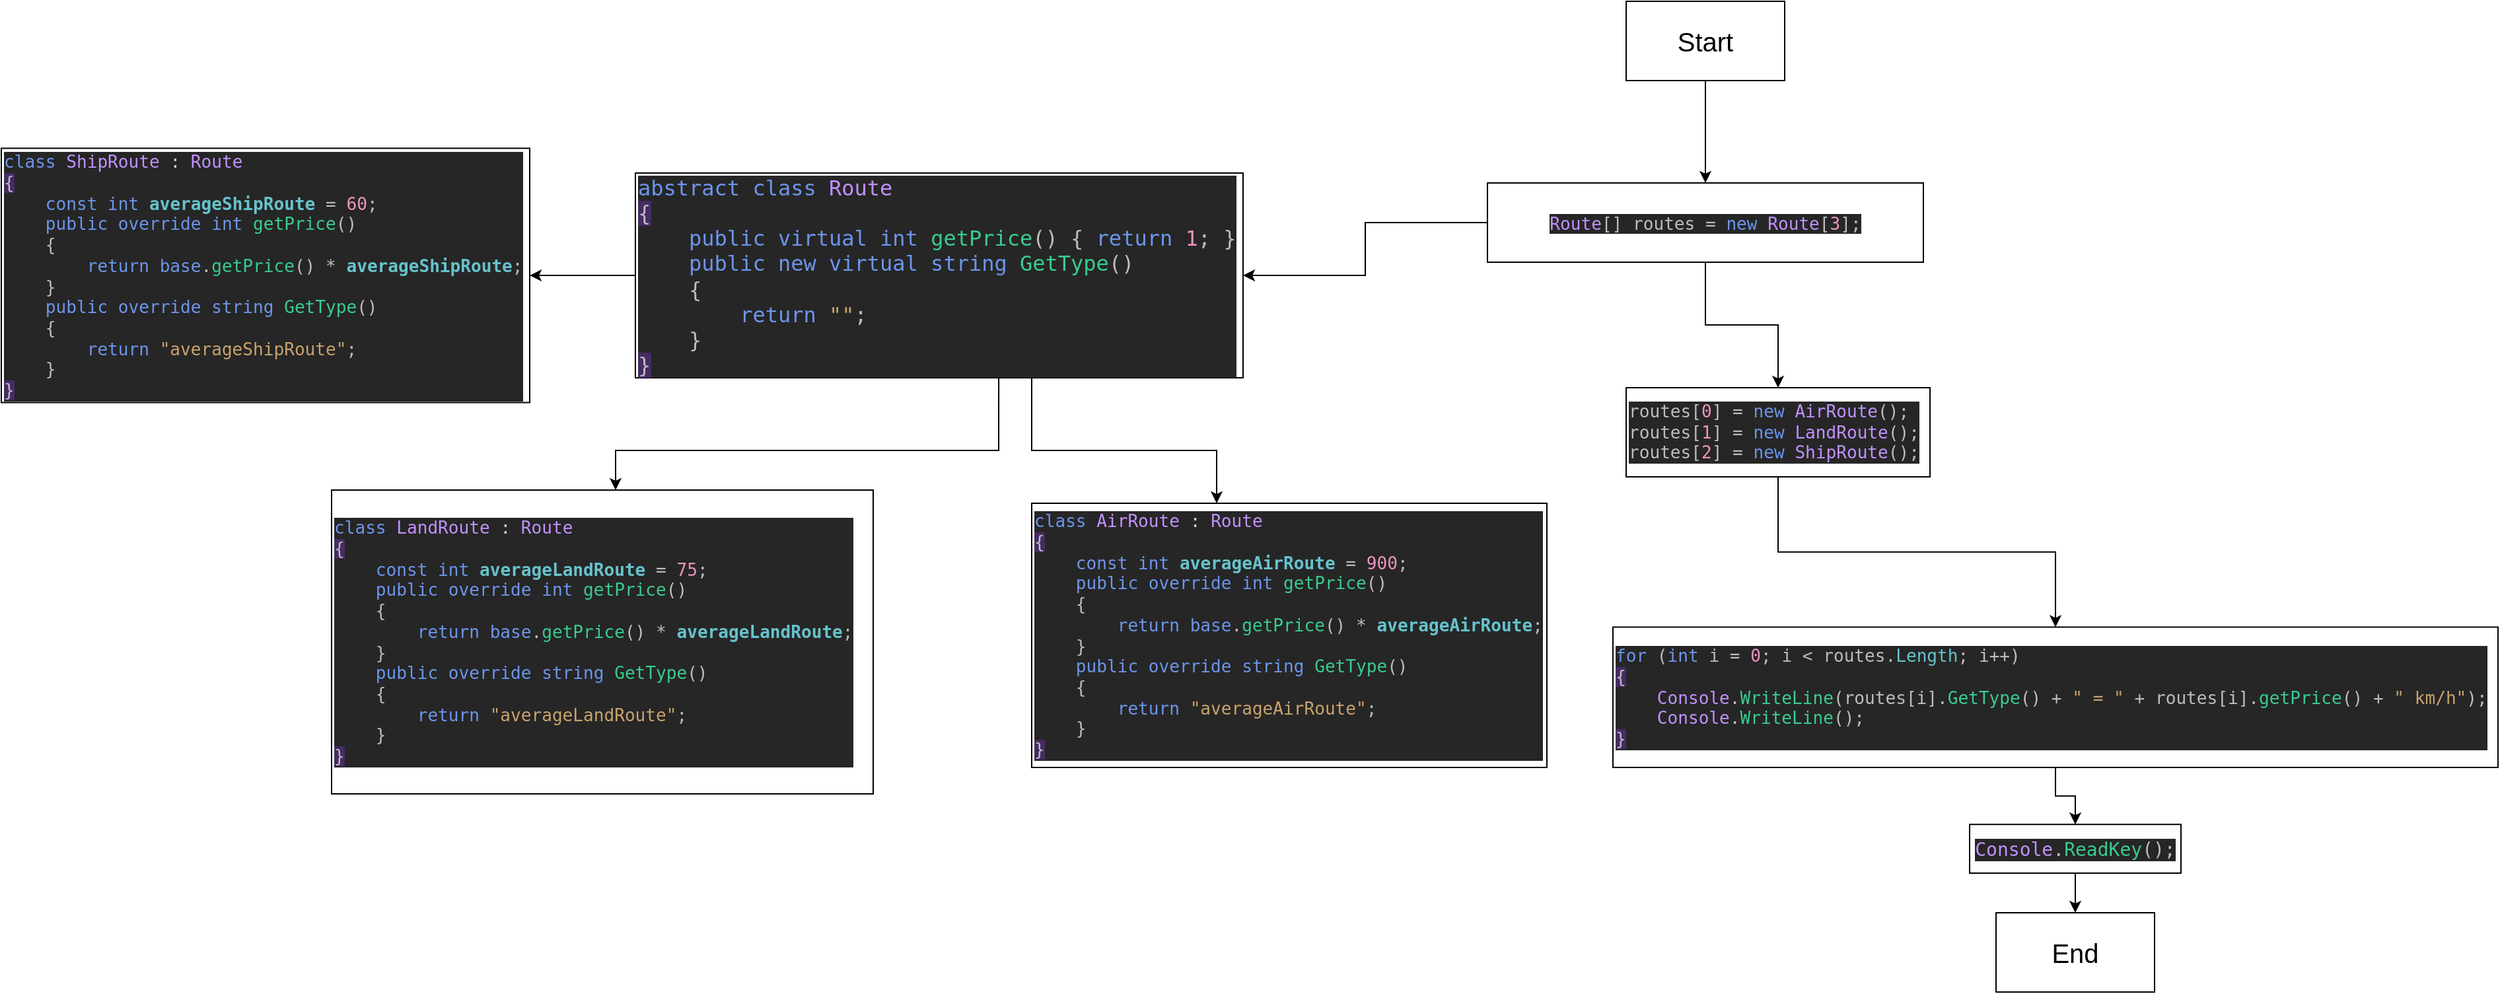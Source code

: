 <mxfile version="20.3.0" type="device"><diagram id="zmc2fwqnppm4f1MSMmcX" name="Page-1"><mxGraphModel dx="2738" dy="686" grid="1" gridSize="10" guides="1" tooltips="1" connect="1" arrows="1" fold="1" page="1" pageScale="1" pageWidth="1600" pageHeight="900" math="0" shadow="0"><root><mxCell id="0"/><mxCell id="1" parent="0"/><mxCell id="y3_CDErZtCAQsk4uawVy-12" value="" style="edgeStyle=orthogonalEdgeStyle;rounded=0;orthogonalLoop=1;jettySize=auto;html=1;fontSize=16;" parent="1" source="y3_CDErZtCAQsk4uawVy-9" target="y3_CDErZtCAQsk4uawVy-11" edge="1"><mxGeometry relative="1" as="geometry"/></mxCell><mxCell id="y3_CDErZtCAQsk4uawVy-9" value="&lt;font style=&quot;font-size: 20px;&quot;&gt;Start&lt;/font&gt;" style="whiteSpace=wrap;html=1;fillColor=none;fontStyle=0;startSize=26;" parent="1" vertex="1"><mxGeometry x="290" y="100" width="120" height="60" as="geometry"/></mxCell><mxCell id="y3_CDErZtCAQsk4uawVy-15" value="" style="edgeStyle=orthogonalEdgeStyle;rounded=0;orthogonalLoop=1;jettySize=auto;html=1;fontSize=16;" parent="1" source="y3_CDErZtCAQsk4uawVy-11" target="y3_CDErZtCAQsk4uawVy-14" edge="1"><mxGeometry relative="1" as="geometry"/></mxCell><mxCell id="y3_CDErZtCAQsk4uawVy-27" value="" style="edgeStyle=orthogonalEdgeStyle;rounded=0;orthogonalLoop=1;jettySize=auto;html=1;fontSize=16;" parent="1" source="y3_CDErZtCAQsk4uawVy-11" target="y3_CDErZtCAQsk4uawVy-26" edge="1"><mxGeometry relative="1" as="geometry"/></mxCell><mxCell id="y3_CDErZtCAQsk4uawVy-11" value="&lt;pre style=&quot;background-color:#262626;color:#d0d0d0;font-family:'JetBrains Mono',monospace;font-size:9.8pt;&quot;&gt;&lt;span style=&quot;color:#c191ff;&quot;&gt;Route&lt;/span&gt;&lt;span style=&quot;color:#bdbdbd;&quot;&gt;[] routes = &lt;/span&gt;&lt;span style=&quot;color:#6c95eb;&quot;&gt;new &lt;/span&gt;&lt;span style=&quot;color:#c191ff;&quot;&gt;Route&lt;/span&gt;&lt;span style=&quot;color:#bdbdbd;&quot;&gt;[&lt;/span&gt;&lt;span style=&quot;color:#ed94c0;&quot;&gt;3&lt;/span&gt;&lt;span style=&quot;color:#bdbdbd;&quot;&gt;];&lt;/span&gt;&lt;/pre&gt;" style="whiteSpace=wrap;html=1;fillColor=none;fontStyle=0;startSize=26;" parent="1" vertex="1"><mxGeometry x="185" y="237.5" width="330" height="60" as="geometry"/></mxCell><mxCell id="y3_CDErZtCAQsk4uawVy-21" value="" style="edgeStyle=orthogonalEdgeStyle;rounded=0;orthogonalLoop=1;jettySize=auto;html=1;fontSize=16;" parent="1" target="y3_CDErZtCAQsk4uawVy-20" edge="1"><mxGeometry relative="1" as="geometry"><Array as="points"><mxPoint x="-185" y="440"/><mxPoint x="-475" y="440"/></Array><mxPoint x="-184.952" y="385.0" as="sourcePoint"/></mxGeometry></mxCell><mxCell id="y3_CDErZtCAQsk4uawVy-19" value="" style="edgeStyle=orthogonalEdgeStyle;rounded=0;orthogonalLoop=1;jettySize=auto;html=1;fontSize=16;" parent="1" source="y3_CDErZtCAQsk4uawVy-14" target="y3_CDErZtCAQsk4uawVy-18" edge="1"><mxGeometry relative="1" as="geometry"/></mxCell><mxCell id="y3_CDErZtCAQsk4uawVy-24" value="" style="edgeStyle=orthogonalEdgeStyle;rounded=0;orthogonalLoop=1;jettySize=auto;html=1;fontSize=16;" parent="1" source="y3_CDErZtCAQsk4uawVy-14" target="y3_CDErZtCAQsk4uawVy-23" edge="1"><mxGeometry relative="1" as="geometry"><Array as="points"><mxPoint x="-160" y="440"/><mxPoint x="-20" y="440"/></Array></mxGeometry></mxCell><mxCell id="y3_CDErZtCAQsk4uawVy-14" value="&lt;pre style=&quot;background-color: rgb(38, 38, 38); color: rgb(208, 208, 208); font-family: &amp;quot;JetBrains Mono&amp;quot;, monospace; font-size: 16px;&quot;&gt;&lt;span style=&quot;color:#6c95eb;&quot;&gt;abstract class &lt;/span&gt;&lt;span style=&quot;color:#c191ff;&quot;&gt;Route&lt;br&gt;&lt;/span&gt;&lt;span style=&quot;color:#bdbdbd;background-color:#472b63;&quot;&gt;{&lt;/span&gt;&lt;span style=&quot;color:#bdbdbd;&quot;&gt;&lt;br&gt;&lt;/span&gt;&lt;span style=&quot;color:#bdbdbd;&quot;&gt;    &lt;/span&gt;&lt;span style=&quot;color:#6c95eb;&quot;&gt;public virtual int &lt;/span&gt;&lt;span style=&quot;color:#39cc8f;&quot;&gt;getPrice&lt;/span&gt;&lt;span style=&quot;color:#bdbdbd;&quot;&gt;() { &lt;/span&gt;&lt;span style=&quot;color:#6c95eb;&quot;&gt;return &lt;/span&gt;&lt;span style=&quot;color:#ed94c0;&quot;&gt;1&lt;/span&gt;&lt;span style=&quot;color:#bdbdbd;&quot;&gt;; }&lt;br&gt;&lt;/span&gt;&lt;span style=&quot;color:#bdbdbd;&quot;&gt;    &lt;/span&gt;&lt;span style=&quot;color:#6c95eb;&quot;&gt;public new virtual string &lt;/span&gt;&lt;span style=&quot;color:#39cc8f;&quot;&gt;GetType&lt;/span&gt;&lt;span style=&quot;color:#bdbdbd;&quot;&gt;()&lt;br&gt;&lt;/span&gt;&lt;span style=&quot;color:#bdbdbd;&quot;&gt;    {&lt;br&gt;&lt;/span&gt;&lt;span style=&quot;color:#bdbdbd;&quot;&gt;        &lt;/span&gt;&lt;span style=&quot;color:#6c95eb;&quot;&gt;return &lt;/span&gt;&lt;span style=&quot;color:#c9a26d;&quot;&gt;&quot;&quot;&lt;/span&gt;&lt;span style=&quot;color:#bdbdbd;&quot;&gt;;&lt;br&gt;&lt;/span&gt;&lt;span style=&quot;color:#bdbdbd;&quot;&gt;    }&lt;br&gt;&lt;/span&gt;&lt;span style=&quot;color:#bdbdbd;background-color:#472b63;&quot;&gt;}&lt;/span&gt;&lt;/pre&gt;" style="whiteSpace=wrap;html=1;fillColor=none;fontStyle=0;startSize=26;align=left;" parent="1" vertex="1"><mxGeometry x="-460" y="230" width="460" height="155" as="geometry"/></mxCell><mxCell id="y3_CDErZtCAQsk4uawVy-18" value="&lt;pre style=&quot;background-color:#262626;color:#d0d0d0;font-family:'JetBrains Mono',monospace;font-size:9.8pt;&quot;&gt;&lt;span style=&quot;color:#6c95eb;&quot;&gt;class &lt;/span&gt;&lt;span style=&quot;color:#c191ff;&quot;&gt;ShipRoute &lt;/span&gt;: &lt;span style=&quot;color:#c191ff;&quot;&gt;Route&lt;br&gt;&lt;/span&gt;&lt;span style=&quot;color:#bdbdbd;background-color:#472b63;&quot;&gt;{&lt;/span&gt;&lt;span style=&quot;color:#bdbdbd;&quot;&gt;&lt;br&gt;&lt;/span&gt;&lt;span style=&quot;color:#bdbdbd;&quot;&gt;    &lt;/span&gt;&lt;span style=&quot;color:#6c95eb;&quot;&gt;const int &lt;/span&gt;&lt;span style=&quot;color:#66c3cc;font-weight:bold;&quot;&gt;averageShipRoute &lt;/span&gt;&lt;span style=&quot;color:#bdbdbd;&quot;&gt;= &lt;/span&gt;&lt;span style=&quot;color:#ed94c0;&quot;&gt;60&lt;/span&gt;&lt;span style=&quot;color:#bdbdbd;&quot;&gt;;&lt;br&gt;&lt;/span&gt;&lt;span style=&quot;color:#bdbdbd;&quot;&gt;    &lt;/span&gt;&lt;span style=&quot;color:#6c95eb;&quot;&gt;public override int &lt;/span&gt;&lt;span style=&quot;color:#39cc8f;&quot;&gt;getPrice&lt;/span&gt;&lt;span style=&quot;color:#bdbdbd;&quot;&gt;()&lt;br&gt;&lt;/span&gt;&lt;span style=&quot;color:#bdbdbd;&quot;&gt;    {&lt;br&gt;&lt;/span&gt;&lt;span style=&quot;color:#bdbdbd;&quot;&gt;        &lt;/span&gt;&lt;span style=&quot;color:#6c95eb;&quot;&gt;return base&lt;/span&gt;&lt;span style=&quot;color:#bdbdbd;&quot;&gt;.&lt;/span&gt;&lt;span style=&quot;color:#39cc8f;&quot;&gt;getPrice&lt;/span&gt;&lt;span style=&quot;color:#bdbdbd;&quot;&gt;() * &lt;/span&gt;&lt;span style=&quot;color:#66c3cc;font-weight:bold;&quot;&gt;averageShipRoute&lt;/span&gt;&lt;span style=&quot;color:#bdbdbd;&quot;&gt;;&lt;br&gt;&lt;/span&gt;&lt;span style=&quot;color:#bdbdbd;&quot;&gt;    }&lt;br&gt;&lt;/span&gt;&lt;span style=&quot;color:#bdbdbd;&quot;&gt;    &lt;/span&gt;&lt;span style=&quot;color:#6c95eb;&quot;&gt;public override string &lt;/span&gt;&lt;span style=&quot;color:#39cc8f;&quot;&gt;GetType&lt;/span&gt;&lt;span style=&quot;color:#bdbdbd;&quot;&gt;() &lt;br&gt;&lt;/span&gt;&lt;span style=&quot;color:#bdbdbd;&quot;&gt;    {&lt;br&gt;&lt;/span&gt;&lt;span style=&quot;color:#bdbdbd;&quot;&gt;        &lt;/span&gt;&lt;span style=&quot;color:#6c95eb;&quot;&gt;return &lt;/span&gt;&lt;span style=&quot;color:#c9a26d;&quot;&gt;&quot;averageShipRoute&quot;&lt;/span&gt;&lt;span style=&quot;color:#bdbdbd;&quot;&gt;;&lt;br&gt;&lt;/span&gt;&lt;span style=&quot;color:#bdbdbd;&quot;&gt;    }&lt;br&gt;&lt;/span&gt;&lt;span style=&quot;color:#bdbdbd;background-color:#472b63;&quot;&gt;}&lt;/span&gt;&lt;/pre&gt;" style="whiteSpace=wrap;html=1;fillColor=none;fontStyle=0;startSize=26;align=left;" parent="1" vertex="1"><mxGeometry x="-940" y="211.25" width="400" height="192.5" as="geometry"/></mxCell><mxCell id="y3_CDErZtCAQsk4uawVy-20" value="&lt;pre style=&quot;background-color:#262626;color:#d0d0d0;font-family:'JetBrains Mono',monospace;font-size:10.5pt;&quot;&gt;&lt;pre style=&quot;font-family: &amp;quot;JetBrains Mono&amp;quot;, monospace; font-size: 9.8pt;&quot;&gt;&lt;span style=&quot;color:#6c95eb;&quot;&gt;class &lt;/span&gt;&lt;span style=&quot;color:#c191ff;&quot;&gt;LandRoute &lt;/span&gt;: &lt;span style=&quot;color:#c191ff;&quot;&gt;Route&lt;br&gt;&lt;/span&gt;&lt;span style=&quot;color:#bdbdbd;background-color:#472b63;&quot;&gt;{&lt;/span&gt;&lt;span style=&quot;color:#bdbdbd;&quot;&gt;&lt;br&gt;&lt;/span&gt;&lt;span style=&quot;color:#bdbdbd;&quot;&gt;    &lt;/span&gt;&lt;span style=&quot;color:#6c95eb;&quot;&gt;const int &lt;/span&gt;&lt;span style=&quot;color:#66c3cc;font-weight:bold;&quot;&gt;averageLandRoute &lt;/span&gt;&lt;span style=&quot;color:#bdbdbd;&quot;&gt;= &lt;/span&gt;&lt;span style=&quot;color:#ed94c0;&quot;&gt;75&lt;/span&gt;&lt;span style=&quot;color:#bdbdbd;&quot;&gt;;&lt;br&gt;&lt;/span&gt;&lt;span style=&quot;color:#bdbdbd;&quot;&gt;    &lt;/span&gt;&lt;span style=&quot;color:#6c95eb;&quot;&gt;public override int &lt;/span&gt;&lt;span style=&quot;color:#39cc8f;&quot;&gt;getPrice&lt;/span&gt;&lt;span style=&quot;color:#bdbdbd;&quot;&gt;()&lt;br&gt;&lt;/span&gt;&lt;span style=&quot;color:#bdbdbd;&quot;&gt;    {&lt;br&gt;&lt;/span&gt;&lt;span style=&quot;color:#bdbdbd;&quot;&gt;        &lt;/span&gt;&lt;span style=&quot;color:#6c95eb;&quot;&gt;return base&lt;/span&gt;&lt;span style=&quot;color:#bdbdbd;&quot;&gt;.&lt;/span&gt;&lt;span style=&quot;color:#39cc8f;&quot;&gt;getPrice&lt;/span&gt;&lt;span style=&quot;color:#bdbdbd;&quot;&gt;() * &lt;/span&gt;&lt;span style=&quot;color:#66c3cc;font-weight:bold;&quot;&gt;averageLandRoute&lt;/span&gt;&lt;span style=&quot;color:#bdbdbd;&quot;&gt;;&lt;br&gt;&lt;/span&gt;&lt;span style=&quot;color:#bdbdbd;&quot;&gt;    }&lt;br&gt;&lt;/span&gt;&lt;span style=&quot;color:#bdbdbd;&quot;&gt;    &lt;/span&gt;&lt;span style=&quot;color:#6c95eb;&quot;&gt;public override string &lt;/span&gt;&lt;span style=&quot;color:#39cc8f;&quot;&gt;GetType&lt;/span&gt;&lt;span style=&quot;color:#bdbdbd;&quot;&gt;() &lt;br&gt;&lt;/span&gt;&lt;span style=&quot;color:#bdbdbd;&quot;&gt;    { &lt;br&gt;&lt;/span&gt;&lt;span style=&quot;color:#bdbdbd;&quot;&gt;        &lt;/span&gt;&lt;span style=&quot;color:#6c95eb;&quot;&gt;return &lt;/span&gt;&lt;span style=&quot;color:#c9a26d;&quot;&gt;&quot;averageLandRoute&quot;&lt;/span&gt;&lt;span style=&quot;color:#bdbdbd;&quot;&gt;;&lt;br&gt;&lt;/span&gt;&lt;span style=&quot;color:#bdbdbd;&quot;&gt;    }&lt;br&gt;&lt;/span&gt;&lt;span style=&quot;color:#bdbdbd;background-color:#472b63;&quot;&gt;}&lt;/span&gt;&lt;/pre&gt;&lt;/pre&gt;" style="whiteSpace=wrap;html=1;fontSize=16;align=left;" parent="1" vertex="1"><mxGeometry x="-690" y="470" width="410" height="230" as="geometry"/></mxCell><mxCell id="y3_CDErZtCAQsk4uawVy-23" value="&lt;pre style=&quot;background-color:#262626;color:#d0d0d0;font-family:'JetBrains Mono',monospace;font-size:10.5pt;&quot;&gt;&lt;pre style=&quot;font-family: &amp;quot;JetBrains Mono&amp;quot;, monospace; font-size: 9.8pt;&quot;&gt;&lt;span style=&quot;color:#6c95eb;&quot;&gt;class &lt;/span&gt;&lt;span style=&quot;color:#c191ff;&quot;&gt;AirRoute &lt;/span&gt;: &lt;span style=&quot;color:#c191ff;&quot;&gt;Route&lt;br&gt;&lt;/span&gt;&lt;span style=&quot;color:#bdbdbd;background-color:#472b63;&quot;&gt;{&lt;/span&gt;&lt;span style=&quot;color:#bdbdbd;&quot;&gt;&lt;br&gt;&lt;/span&gt;&lt;span style=&quot;color:#bdbdbd;&quot;&gt;    &lt;/span&gt;&lt;span style=&quot;color:#6c95eb;&quot;&gt;const int &lt;/span&gt;&lt;span style=&quot;color:#66c3cc;font-weight:bold;&quot;&gt;averageAirRoute &lt;/span&gt;&lt;span style=&quot;color:#bdbdbd;&quot;&gt;= &lt;/span&gt;&lt;span style=&quot;color:#ed94c0;&quot;&gt;900&lt;/span&gt;&lt;span style=&quot;color:#bdbdbd;&quot;&gt;;&lt;br&gt;&lt;/span&gt;&lt;span style=&quot;color:#bdbdbd;&quot;&gt;    &lt;/span&gt;&lt;span style=&quot;color:#6c95eb;&quot;&gt;public override int &lt;/span&gt;&lt;span style=&quot;color:#39cc8f;&quot;&gt;getPrice&lt;/span&gt;&lt;span style=&quot;color:#bdbdbd;&quot;&gt;()&lt;br&gt;&lt;/span&gt;&lt;span style=&quot;color:#bdbdbd;&quot;&gt;    {&lt;br&gt;&lt;/span&gt;&lt;span style=&quot;color:#bdbdbd;&quot;&gt;        &lt;/span&gt;&lt;span style=&quot;color:#6c95eb;&quot;&gt;return base&lt;/span&gt;&lt;span style=&quot;color:#bdbdbd;&quot;&gt;.&lt;/span&gt;&lt;span style=&quot;color:#39cc8f;&quot;&gt;getPrice&lt;/span&gt;&lt;span style=&quot;color:#bdbdbd;&quot;&gt;() * &lt;/span&gt;&lt;span style=&quot;color:#66c3cc;font-weight:bold;&quot;&gt;averageAirRoute&lt;/span&gt;&lt;span style=&quot;color:#bdbdbd;&quot;&gt;;&lt;br&gt;&lt;/span&gt;&lt;span style=&quot;color:#bdbdbd;&quot;&gt;    }&lt;br&gt;&lt;/span&gt;&lt;span style=&quot;color:#bdbdbd;&quot;&gt;    &lt;/span&gt;&lt;span style=&quot;color:#6c95eb;&quot;&gt;public override string &lt;/span&gt;&lt;span style=&quot;color:#39cc8f;&quot;&gt;GetType&lt;/span&gt;&lt;span style=&quot;color:#bdbdbd;&quot;&gt;()&lt;br&gt;&lt;/span&gt;&lt;span style=&quot;color:#bdbdbd;&quot;&gt;    {&lt;br&gt;&lt;/span&gt;&lt;span style=&quot;color:#bdbdbd;&quot;&gt;        &lt;/span&gt;&lt;span style=&quot;color:#6c95eb;&quot;&gt;return &lt;/span&gt;&lt;span style=&quot;color:#c9a26d;&quot;&gt;&quot;averageAirRoute&quot;&lt;/span&gt;&lt;span style=&quot;color:#bdbdbd;&quot;&gt;;&lt;br&gt;&lt;/span&gt;&lt;span style=&quot;color:#bdbdbd;&quot;&gt;    }&lt;br&gt;&lt;/span&gt;&lt;span style=&quot;color:#bdbdbd;background-color:#472b63;&quot;&gt;}&lt;/span&gt;&lt;/pre&gt;&lt;/pre&gt;" style="whiteSpace=wrap;html=1;fillColor=none;fontStyle=0;startSize=26;align=left;" parent="1" vertex="1"><mxGeometry x="-160" y="480" width="390" height="200" as="geometry"/></mxCell><mxCell id="y3_CDErZtCAQsk4uawVy-30" value="" style="edgeStyle=orthogonalEdgeStyle;rounded=0;orthogonalLoop=1;jettySize=auto;html=1;fontSize=16;" parent="1" source="y3_CDErZtCAQsk4uawVy-26" target="y3_CDErZtCAQsk4uawVy-29" edge="1"><mxGeometry relative="1" as="geometry"/></mxCell><mxCell id="y3_CDErZtCAQsk4uawVy-26" value="&lt;pre style=&quot;background-color:#262626;color:#d0d0d0;font-family:'JetBrains Mono',monospace;font-size:10.5pt;&quot;&gt;&lt;pre style=&quot;font-family: &amp;quot;JetBrains Mono&amp;quot;, monospace; font-size: 9.8pt;&quot;&gt;&lt;span style=&quot;color:#bdbdbd;&quot;&gt;routes[&lt;/span&gt;&lt;span style=&quot;color:#ed94c0;&quot;&gt;0&lt;/span&gt;&lt;span style=&quot;color:#bdbdbd;&quot;&gt;] = &lt;/span&gt;&lt;span style=&quot;color:#6c95eb;&quot;&gt;new &lt;/span&gt;&lt;span style=&quot;color:#c191ff;&quot;&gt;AirRoute&lt;/span&gt;&lt;span style=&quot;color:#bdbdbd;&quot;&gt;();&lt;br&gt;&lt;/span&gt;&lt;span style=&quot;color:#bdbdbd;&quot;&gt;routes[&lt;/span&gt;&lt;span style=&quot;color:#ed94c0;&quot;&gt;1&lt;/span&gt;&lt;span style=&quot;color:#bdbdbd;&quot;&gt;] = &lt;/span&gt;&lt;span style=&quot;color:#6c95eb;&quot;&gt;new &lt;/span&gt;&lt;span style=&quot;color:#c191ff;&quot;&gt;LandRoute&lt;/span&gt;&lt;span style=&quot;color:#bdbdbd;&quot;&gt;();&lt;br&gt;&lt;/span&gt;&lt;span style=&quot;color:#bdbdbd;&quot;&gt;routes[&lt;/span&gt;&lt;span style=&quot;color:#ed94c0;&quot;&gt;2&lt;/span&gt;&lt;span style=&quot;color:#bdbdbd;&quot;&gt;] = &lt;/span&gt;&lt;span style=&quot;color:#6c95eb;&quot;&gt;new &lt;/span&gt;&lt;span style=&quot;color:#c191ff;&quot;&gt;ShipRoute&lt;/span&gt;&lt;span style=&quot;color:#bdbdbd;&quot;&gt;();&lt;/span&gt;&lt;/pre&gt;&lt;/pre&gt;" style="whiteSpace=wrap;html=1;fillColor=none;fontStyle=0;startSize=26;align=left;" parent="1" vertex="1"><mxGeometry x="290" y="392.5" width="230" height="67.5" as="geometry"/></mxCell><mxCell id="y3_CDErZtCAQsk4uawVy-32" value="" style="edgeStyle=orthogonalEdgeStyle;rounded=0;orthogonalLoop=1;jettySize=auto;html=1;fontSize=16;" parent="1" source="y3_CDErZtCAQsk4uawVy-29" target="y3_CDErZtCAQsk4uawVy-31" edge="1"><mxGeometry relative="1" as="geometry"/></mxCell><mxCell id="y3_CDErZtCAQsk4uawVy-29" value="&lt;pre style=&quot;background-color:#262626;color:#d0d0d0;font-family:'JetBrains Mono',monospace;font-size:10.5pt;&quot;&gt;&lt;pre style=&quot;font-family: &amp;quot;JetBrains Mono&amp;quot;, monospace; font-size: 9.8pt;&quot;&gt;&lt;span style=&quot;color:#6c95eb;&quot;&gt;for &lt;/span&gt;&lt;span style=&quot;color:#bdbdbd;&quot;&gt;(&lt;/span&gt;&lt;span style=&quot;color:#6c95eb;&quot;&gt;int &lt;/span&gt;&lt;span style=&quot;color:#bdbdbd;&quot;&gt;i = &lt;/span&gt;&lt;span style=&quot;color:#ed94c0;&quot;&gt;0&lt;/span&gt;&lt;span style=&quot;color:#bdbdbd;&quot;&gt;; i &amp;lt; routes.&lt;/span&gt;&lt;span style=&quot;color:#66c3cc;&quot;&gt;Length&lt;/span&gt;&lt;span style=&quot;color:#bdbdbd;&quot;&gt;; i++)&lt;br&gt;&lt;/span&gt;&lt;span style=&quot;color:#bdbdbd;background-color:#472b63;&quot;&gt;{&lt;/span&gt;&lt;span style=&quot;color:#bdbdbd;&quot;&gt;&lt;br&gt;&lt;/span&gt;&lt;span style=&quot;color:#bdbdbd;&quot;&gt;    &lt;/span&gt;&lt;span style=&quot;color:#c191ff;&quot;&gt;Console&lt;/span&gt;&lt;span style=&quot;color:#bdbdbd;&quot;&gt;.&lt;/span&gt;&lt;span style=&quot;color:#39cc8f;&quot;&gt;WriteLine&lt;/span&gt;&lt;span style=&quot;color:#bdbdbd;&quot;&gt;(routes[i].&lt;/span&gt;&lt;span style=&quot;color:#39cc8f;&quot;&gt;GetType&lt;/span&gt;&lt;span style=&quot;color:#bdbdbd;&quot;&gt;() + &lt;/span&gt;&lt;span style=&quot;color:#c9a26d;&quot;&gt;&quot; = &quot; &lt;/span&gt;&lt;span style=&quot;color:#bdbdbd;&quot;&gt;+ routes[i].&lt;/span&gt;&lt;span style=&quot;color:#39cc8f;&quot;&gt;getPrice&lt;/span&gt;&lt;span style=&quot;color:#bdbdbd;&quot;&gt;() + &lt;/span&gt;&lt;span style=&quot;color:#c9a26d;&quot;&gt;&quot; km/h&quot;&lt;/span&gt;&lt;span style=&quot;color:#bdbdbd;&quot;&gt;);&lt;br&gt;&lt;/span&gt;&lt;span style=&quot;color:#bdbdbd;&quot;&gt;    &lt;/span&gt;&lt;span style=&quot;color:#c191ff;&quot;&gt;Console&lt;/span&gt;&lt;span style=&quot;color:#bdbdbd;&quot;&gt;.&lt;/span&gt;&lt;span style=&quot;color:#39cc8f;&quot;&gt;WriteLine&lt;/span&gt;&lt;span style=&quot;color:#bdbdbd;&quot;&gt;();&lt;br&gt;&lt;/span&gt;&lt;span style=&quot;color:#bdbdbd;background-color:#472b63;&quot;&gt;}&lt;/span&gt;&lt;/pre&gt;&lt;/pre&gt;" style="whiteSpace=wrap;html=1;align=left;fillColor=none;fontStyle=0;startSize=26;" parent="1" vertex="1"><mxGeometry x="280" y="573.75" width="670" height="106.25" as="geometry"/></mxCell><mxCell id="y3_CDErZtCAQsk4uawVy-34" value="" style="edgeStyle=orthogonalEdgeStyle;rounded=0;orthogonalLoop=1;jettySize=auto;html=1;fontSize=16;" parent="1" source="y3_CDErZtCAQsk4uawVy-31" target="y3_CDErZtCAQsk4uawVy-33" edge="1"><mxGeometry relative="1" as="geometry"/></mxCell><mxCell id="y3_CDErZtCAQsk4uawVy-31" value="&lt;pre style=&quot;background-color:#262626;color:#d0d0d0;font-family:'JetBrains Mono',monospace;font-size:10.5pt;&quot;&gt;&lt;span style=&quot;color:#c191ff;&quot;&gt;Console&lt;/span&gt;&lt;span style=&quot;color:#bdbdbd;&quot;&gt;.&lt;/span&gt;&lt;span style=&quot;color:#39cc8f;&quot;&gt;ReadKey&lt;/span&gt;&lt;span style=&quot;color:#bdbdbd;&quot;&gt;();&lt;/span&gt;&lt;/pre&gt;" style="whiteSpace=wrap;html=1;align=center;fillColor=none;fontStyle=0;startSize=26;" parent="1" vertex="1"><mxGeometry x="550" y="723.12" width="160" height="36.88" as="geometry"/></mxCell><mxCell id="y3_CDErZtCAQsk4uawVy-33" value="&lt;font style=&quot;font-size: 20px;&quot;&gt;End&lt;/font&gt;" style="whiteSpace=wrap;html=1;fillColor=none;fontStyle=0;startSize=26;" parent="1" vertex="1"><mxGeometry x="570" y="790" width="120" height="60" as="geometry"/></mxCell></root></mxGraphModel></diagram></mxfile>